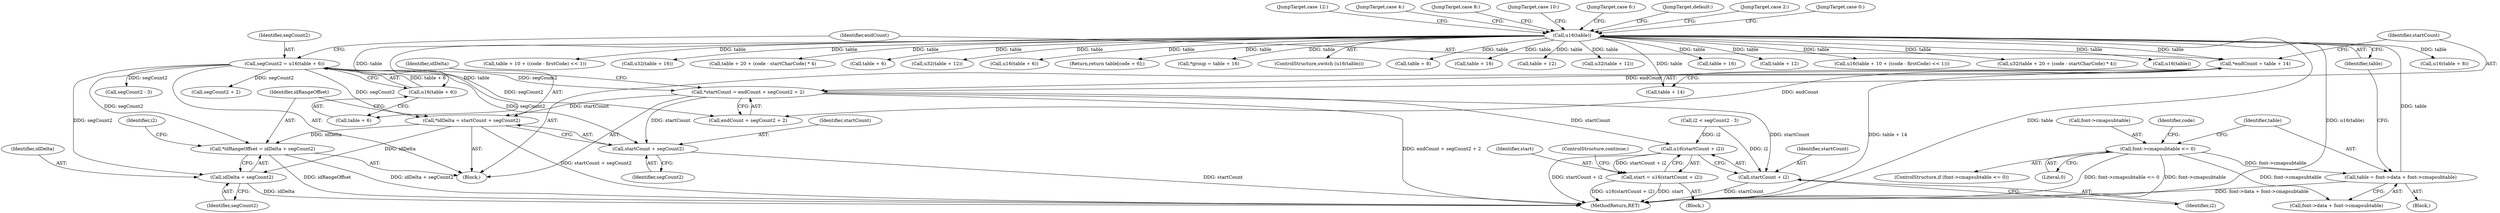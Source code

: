 digraph "0_ghostscript_961b10cdd71403072fb99401a45f3bef6ce53626@integer" {
"1000167" [label="(Call,*startCount = endCount + segCount2 + 2)"];
"1000161" [label="(Call,*endCount = table + 14)"];
"1000141" [label="(Call,u16(table))"];
"1000131" [label="(Call,table = font->data + font->cmapsubtable)"];
"1000124" [label="(Call,font->cmapsubtable <= 0)"];
"1000154" [label="(Call,segCount2 = u16(table + 6))"];
"1000156" [label="(Call,u16(table + 6))"];
"1000175" [label="(Call,*idDelta = startCount + segCount2)"];
"1000181" [label="(Call,*idRangeOffset = idDelta + segCount2)"];
"1000183" [label="(Call,idDelta + segCount2)"];
"1000177" [label="(Call,startCount + segCount2)"];
"1000205" [label="(Call,u16(startCount + i2))"];
"1000203" [label="(Call,start = u16(startCount + i2))"];
"1000206" [label="(Call,startCount + i2)"];
"1000283" [label="(Call,u16(table + 8))"];
"1000121" [label="(Block,)"];
"1000193" [label="(Call,segCount2 - 3)"];
"1000301" [label="(Call,table + 10 + ((code - firstCode) << 1))"];
"1000206" [label="(Call,startCount + i2)"];
"1000204" [label="(Identifier,start)"];
"1000208" [label="(Identifier,i2)"];
"1000322" [label="(Call,u32(table + 16))"];
"1000349" [label="(JumpTarget,case 12:)"];
"1000340" [label="(Call,table + 20 + (code - startCharCode) * 4)"];
"1000185" [label="(Identifier,segCount2)"];
"1000157" [label="(Call,table + 6)"];
"1000151" [label="(JumpTarget,case 4:)"];
"1000277" [label="(Call,table + 6)"];
"1000354" [label="(Call,u32(table + 12))"];
"1000124" [label="(Call,font->cmapsubtable <= 0)"];
"1000418" [label="(JumpTarget,case 8:)"];
"1000276" [label="(Call,u16(table + 6))"];
"1000179" [label="(Identifier,segCount2)"];
"1000183" [label="(Call,idDelta + segCount2)"];
"1000178" [label="(Identifier,startCount)"];
"1000145" [label="(Return,return table[code + 6];)"];
"1000132" [label="(Identifier,table)"];
"1000177" [label="(Call,startCount + segCount2)"];
"1000359" [label="(Call,*group = table + 16)"];
"1000130" [label="(Identifier,code)"];
"1000168" [label="(Identifier,startCount)"];
"1000140" [label="(ControlStructure,switch (u16(table)))"];
"1000310" [label="(JumpTarget,case 10:)"];
"1000162" [label="(Identifier,endCount)"];
"1000171" [label="(Call,segCount2 + 2)"];
"1000169" [label="(Call,endCount + segCount2 + 2)"];
"1000271" [label="(JumpTarget,case 6:)"];
"1000175" [label="(Call,*idDelta = startCount + segCount2)"];
"1000131" [label="(Call,table = font->data + font->cmapsubtable)"];
"1000176" [label="(Identifier,idDelta)"];
"1000161" [label="(Call,*endCount = table + 14)"];
"1000199" [label="(Block,)"];
"1000205" [label="(Call,u16(startCount + i2))"];
"1000156" [label="(Call,u16(table + 6))"];
"1000419" [label="(JumpTarget,default:)"];
"1000417" [label="(JumpTarget,case 2:)"];
"1000284" [label="(Call,table + 8)"];
"1000323" [label="(Call,table + 16)"];
"1000209" [label="(ControlStructure,continue;)"];
"1000133" [label="(Call,font->data + font->cmapsubtable)"];
"1000355" [label="(Call,table + 12)"];
"1000181" [label="(Call,*idRangeOffset = idDelta + segCount2)"];
"1000144" [label="(JumpTarget,case 0:)"];
"1000315" [label="(Call,u32(table + 12))"];
"1000142" [label="(Identifier,table)"];
"1000184" [label="(Identifier,idDelta)"];
"1000163" [label="(Call,table + 14)"];
"1000154" [label="(Call,segCount2 = u16(table + 6))"];
"1000818" [label="(MethodReturn,RET)"];
"1000155" [label="(Identifier,segCount2)"];
"1000182" [label="(Identifier,idRangeOffset)"];
"1000123" [label="(ControlStructure,if (font->cmapsubtable <= 0))"];
"1000152" [label="(Block,)"];
"1000141" [label="(Call,u16(table))"];
"1000361" [label="(Call,table + 16)"];
"1000203" [label="(Call,start = u16(startCount + i2))"];
"1000316" [label="(Call,table + 12)"];
"1000189" [label="(Identifier,i2)"];
"1000125" [label="(Call,font->cmapsubtable)"];
"1000191" [label="(Call,i2 < segCount2 - 3)"];
"1000300" [label="(Call,u16(table + 10 + ((code - firstCode) << 1)))"];
"1000339" [label="(Call,u32(table + 20 + (code - startCharCode) * 4))"];
"1000128" [label="(Literal,0)"];
"1000167" [label="(Call,*startCount = endCount + segCount2 + 2)"];
"1000207" [label="(Identifier,startCount)"];
"1000422" [label="(Call,u16(table))"];
"1000167" -> "1000152"  [label="AST: "];
"1000167" -> "1000169"  [label="CFG: "];
"1000168" -> "1000167"  [label="AST: "];
"1000169" -> "1000167"  [label="AST: "];
"1000176" -> "1000167"  [label="CFG: "];
"1000167" -> "1000818"  [label="DDG: endCount + segCount2 + 2"];
"1000161" -> "1000167"  [label="DDG: endCount"];
"1000154" -> "1000167"  [label="DDG: segCount2"];
"1000167" -> "1000175"  [label="DDG: startCount"];
"1000167" -> "1000177"  [label="DDG: startCount"];
"1000167" -> "1000205"  [label="DDG: startCount"];
"1000167" -> "1000206"  [label="DDG: startCount"];
"1000161" -> "1000152"  [label="AST: "];
"1000161" -> "1000163"  [label="CFG: "];
"1000162" -> "1000161"  [label="AST: "];
"1000163" -> "1000161"  [label="AST: "];
"1000168" -> "1000161"  [label="CFG: "];
"1000161" -> "1000818"  [label="DDG: table + 14"];
"1000141" -> "1000161"  [label="DDG: table"];
"1000161" -> "1000169"  [label="DDG: endCount"];
"1000141" -> "1000140"  [label="AST: "];
"1000141" -> "1000142"  [label="CFG: "];
"1000142" -> "1000141"  [label="AST: "];
"1000144" -> "1000141"  [label="CFG: "];
"1000151" -> "1000141"  [label="CFG: "];
"1000271" -> "1000141"  [label="CFG: "];
"1000310" -> "1000141"  [label="CFG: "];
"1000349" -> "1000141"  [label="CFG: "];
"1000417" -> "1000141"  [label="CFG: "];
"1000418" -> "1000141"  [label="CFG: "];
"1000419" -> "1000141"  [label="CFG: "];
"1000141" -> "1000818"  [label="DDG: table"];
"1000141" -> "1000818"  [label="DDG: u16(table)"];
"1000131" -> "1000141"  [label="DDG: table"];
"1000141" -> "1000145"  [label="DDG: table"];
"1000141" -> "1000156"  [label="DDG: table"];
"1000141" -> "1000157"  [label="DDG: table"];
"1000141" -> "1000163"  [label="DDG: table"];
"1000141" -> "1000276"  [label="DDG: table"];
"1000141" -> "1000277"  [label="DDG: table"];
"1000141" -> "1000283"  [label="DDG: table"];
"1000141" -> "1000284"  [label="DDG: table"];
"1000141" -> "1000300"  [label="DDG: table"];
"1000141" -> "1000301"  [label="DDG: table"];
"1000141" -> "1000315"  [label="DDG: table"];
"1000141" -> "1000316"  [label="DDG: table"];
"1000141" -> "1000322"  [label="DDG: table"];
"1000141" -> "1000323"  [label="DDG: table"];
"1000141" -> "1000339"  [label="DDG: table"];
"1000141" -> "1000340"  [label="DDG: table"];
"1000141" -> "1000354"  [label="DDG: table"];
"1000141" -> "1000355"  [label="DDG: table"];
"1000141" -> "1000359"  [label="DDG: table"];
"1000141" -> "1000361"  [label="DDG: table"];
"1000141" -> "1000422"  [label="DDG: table"];
"1000131" -> "1000121"  [label="AST: "];
"1000131" -> "1000133"  [label="CFG: "];
"1000132" -> "1000131"  [label="AST: "];
"1000133" -> "1000131"  [label="AST: "];
"1000142" -> "1000131"  [label="CFG: "];
"1000131" -> "1000818"  [label="DDG: font->data + font->cmapsubtable"];
"1000124" -> "1000131"  [label="DDG: font->cmapsubtable"];
"1000124" -> "1000123"  [label="AST: "];
"1000124" -> "1000128"  [label="CFG: "];
"1000125" -> "1000124"  [label="AST: "];
"1000128" -> "1000124"  [label="AST: "];
"1000130" -> "1000124"  [label="CFG: "];
"1000132" -> "1000124"  [label="CFG: "];
"1000124" -> "1000818"  [label="DDG: font->cmapsubtable"];
"1000124" -> "1000818"  [label="DDG: font->cmapsubtable <= 0"];
"1000124" -> "1000133"  [label="DDG: font->cmapsubtable"];
"1000154" -> "1000152"  [label="AST: "];
"1000154" -> "1000156"  [label="CFG: "];
"1000155" -> "1000154"  [label="AST: "];
"1000156" -> "1000154"  [label="AST: "];
"1000162" -> "1000154"  [label="CFG: "];
"1000156" -> "1000154"  [label="DDG: table + 6"];
"1000154" -> "1000169"  [label="DDG: segCount2"];
"1000154" -> "1000171"  [label="DDG: segCount2"];
"1000154" -> "1000175"  [label="DDG: segCount2"];
"1000154" -> "1000177"  [label="DDG: segCount2"];
"1000154" -> "1000181"  [label="DDG: segCount2"];
"1000154" -> "1000183"  [label="DDG: segCount2"];
"1000154" -> "1000193"  [label="DDG: segCount2"];
"1000156" -> "1000157"  [label="CFG: "];
"1000157" -> "1000156"  [label="AST: "];
"1000175" -> "1000152"  [label="AST: "];
"1000175" -> "1000177"  [label="CFG: "];
"1000176" -> "1000175"  [label="AST: "];
"1000177" -> "1000175"  [label="AST: "];
"1000182" -> "1000175"  [label="CFG: "];
"1000175" -> "1000818"  [label="DDG: startCount + segCount2"];
"1000175" -> "1000181"  [label="DDG: idDelta"];
"1000175" -> "1000183"  [label="DDG: idDelta"];
"1000181" -> "1000152"  [label="AST: "];
"1000181" -> "1000183"  [label="CFG: "];
"1000182" -> "1000181"  [label="AST: "];
"1000183" -> "1000181"  [label="AST: "];
"1000189" -> "1000181"  [label="CFG: "];
"1000181" -> "1000818"  [label="DDG: idRangeOffset"];
"1000181" -> "1000818"  [label="DDG: idDelta + segCount2"];
"1000183" -> "1000185"  [label="CFG: "];
"1000184" -> "1000183"  [label="AST: "];
"1000185" -> "1000183"  [label="AST: "];
"1000183" -> "1000818"  [label="DDG: idDelta"];
"1000177" -> "1000179"  [label="CFG: "];
"1000178" -> "1000177"  [label="AST: "];
"1000179" -> "1000177"  [label="AST: "];
"1000177" -> "1000818"  [label="DDG: startCount"];
"1000205" -> "1000203"  [label="AST: "];
"1000205" -> "1000206"  [label="CFG: "];
"1000206" -> "1000205"  [label="AST: "];
"1000203" -> "1000205"  [label="CFG: "];
"1000205" -> "1000818"  [label="DDG: startCount + i2"];
"1000205" -> "1000203"  [label="DDG: startCount + i2"];
"1000191" -> "1000205"  [label="DDG: i2"];
"1000203" -> "1000199"  [label="AST: "];
"1000204" -> "1000203"  [label="AST: "];
"1000209" -> "1000203"  [label="CFG: "];
"1000203" -> "1000818"  [label="DDG: u16(startCount + i2)"];
"1000203" -> "1000818"  [label="DDG: start"];
"1000206" -> "1000208"  [label="CFG: "];
"1000207" -> "1000206"  [label="AST: "];
"1000208" -> "1000206"  [label="AST: "];
"1000206" -> "1000818"  [label="DDG: startCount"];
"1000191" -> "1000206"  [label="DDG: i2"];
}

